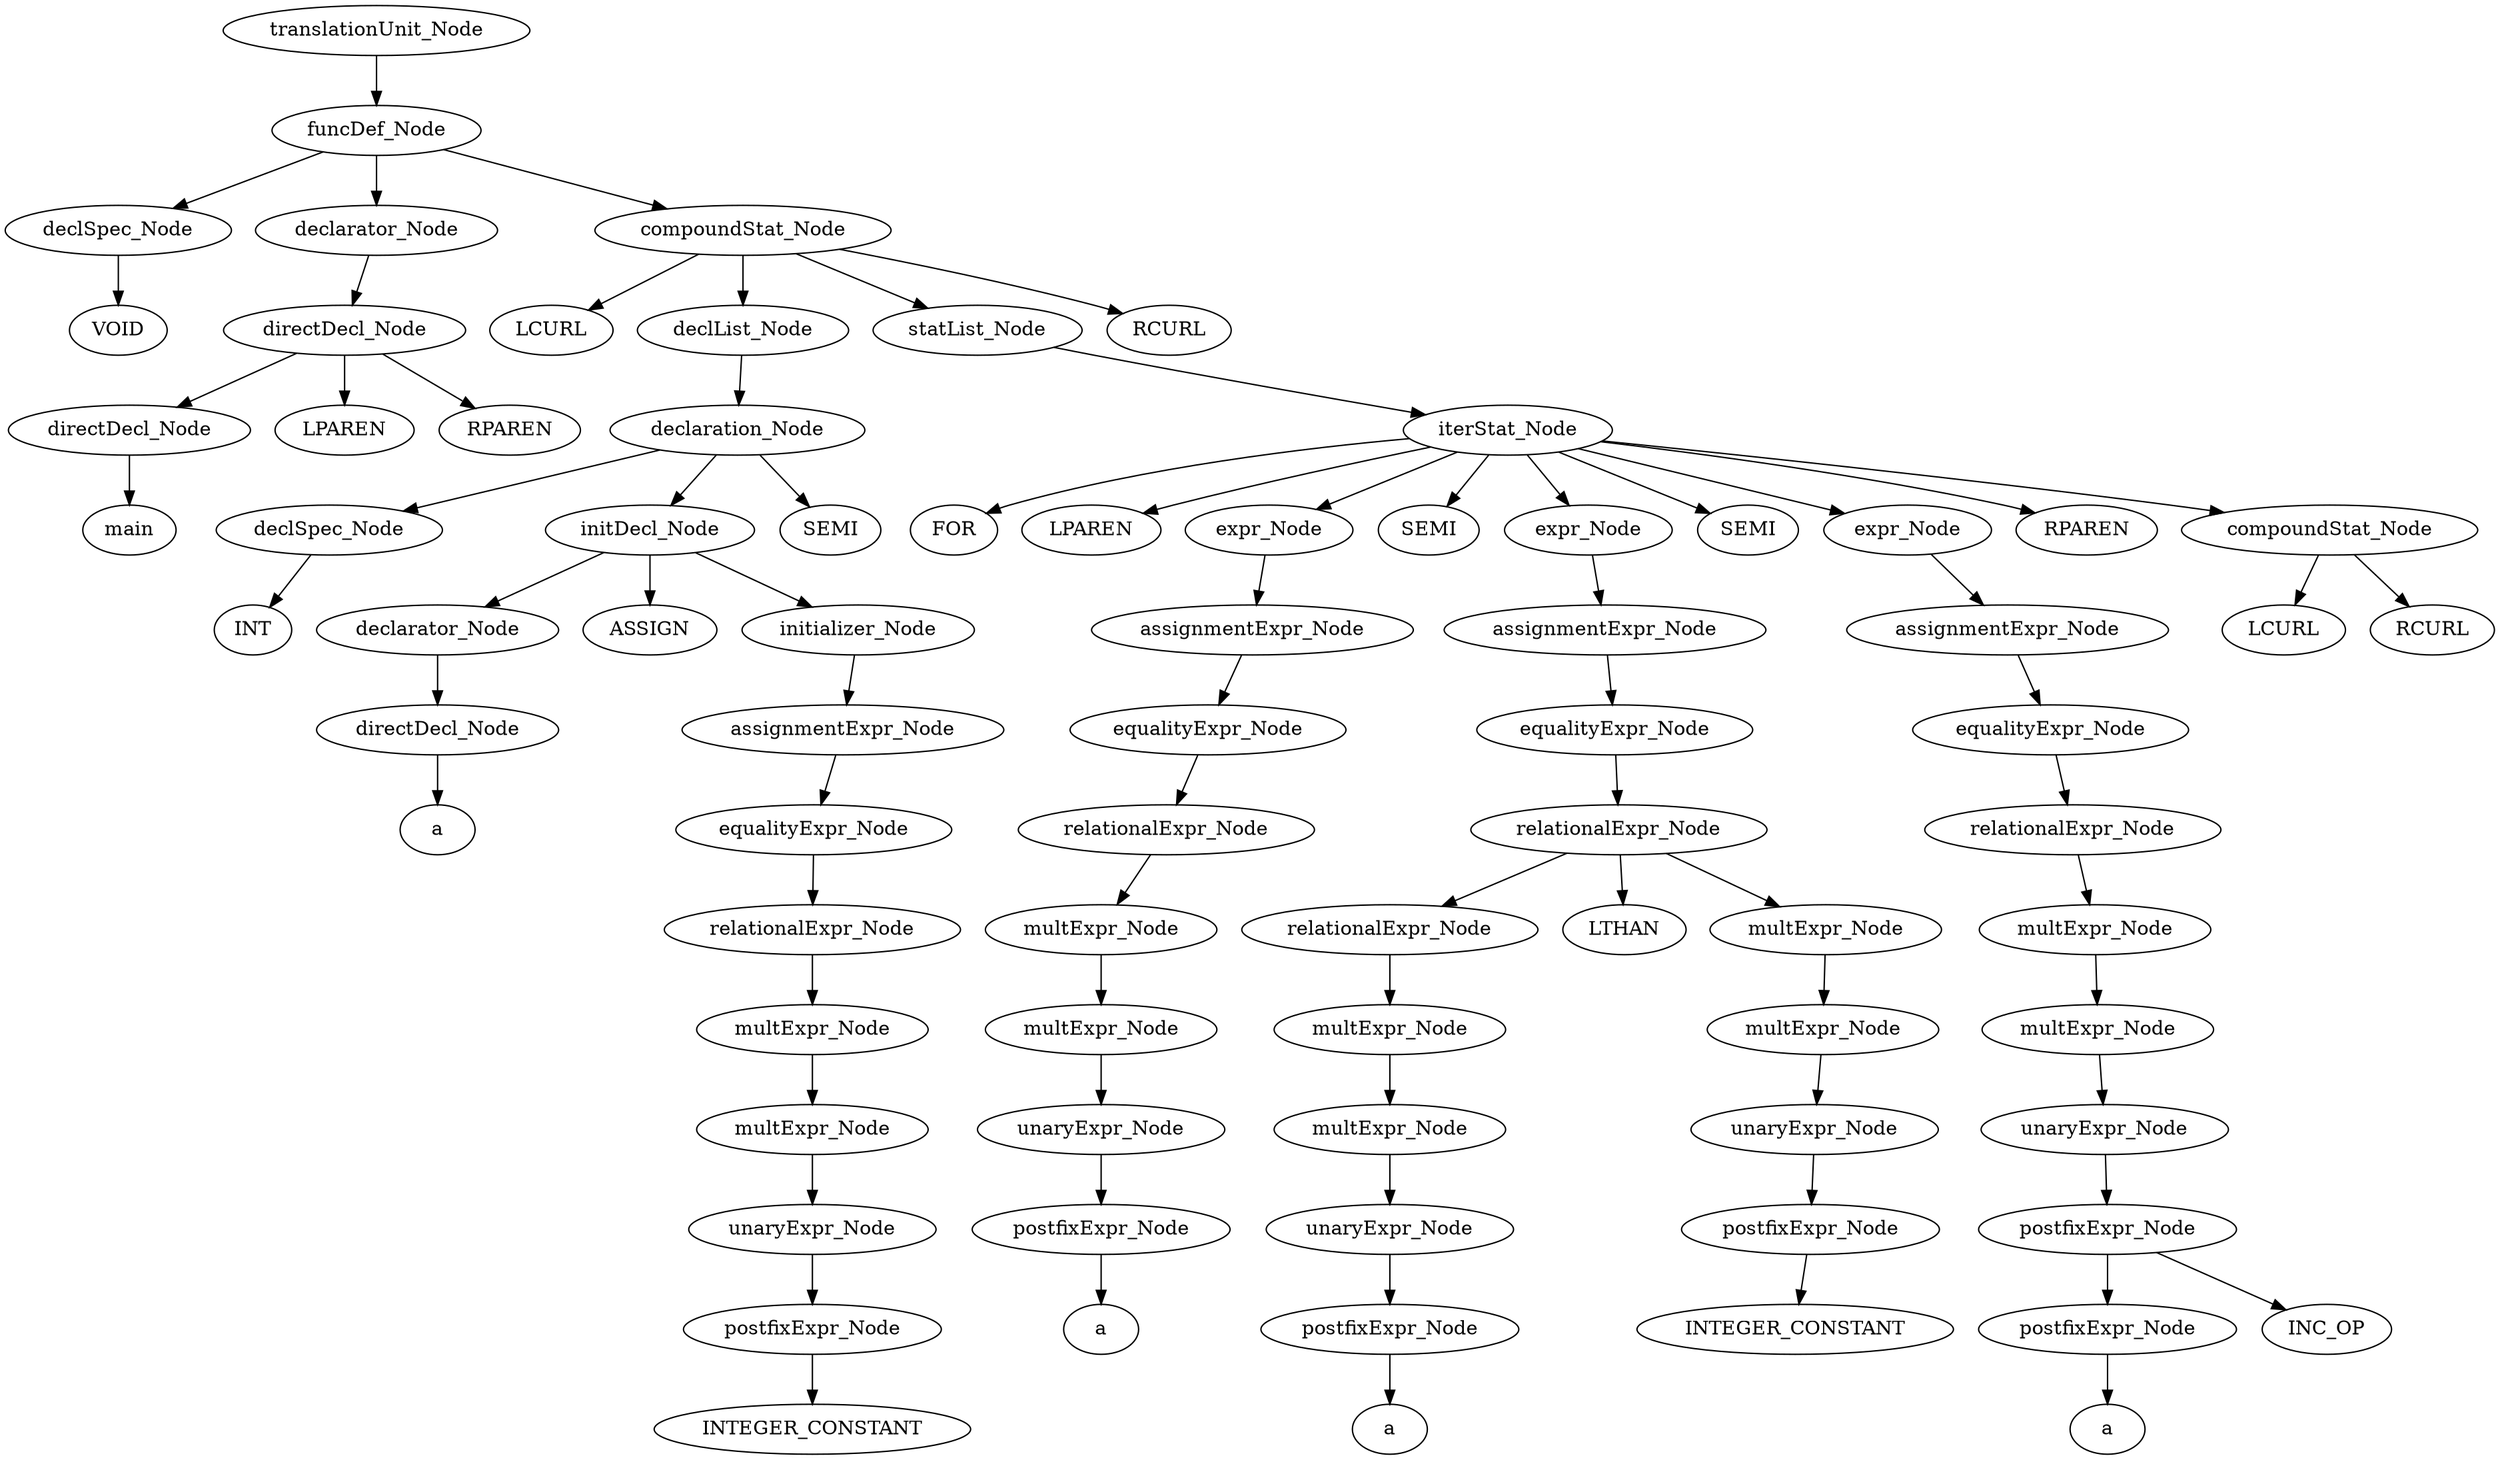 digraph{
graph[ordering = out]
VOID_1 [label = "VOID"];
declSpec_Node_2 [label = "declSpec_Node"];
declSpec_Node_2 -> VOID_1;
main_3 [label = "main"];
directDecl_Node_4 [label = "directDecl_Node"];
directDecl_Node_4 -> main_3;
directDecl_Node_5 [label = "directDecl_Node"];
directDecl_Node_5 -> directDecl_Node_4;
directDecl_Node_5 -> LPAREN0;
LPAREN0[label=LPAREN];
directDecl_Node_5 -> RPAREN1;
RPAREN1[label=RPAREN];
declarator_Node_6 [label = "declarator_Node"];
declarator_Node_6 -> directDecl_Node_5;
INT_7 [label = "INT"];
declSpec_Node_8 [label = "declSpec_Node"];
declSpec_Node_8 -> INT_7;
a_9 [label = "a"];
directDecl_Node_10 [label = "directDecl_Node"];
directDecl_Node_10 -> a_9;
declarator_Node_11 [label = "declarator_Node"];
declarator_Node_11 -> directDecl_Node_10;
INTEGER_CONSTANT_12 [label = "INTEGER_CONSTANT"];
postfixExpr_Node_13 [label = "postfixExpr_Node"];
postfixExpr_Node_13 -> INTEGER_CONSTANT_12;
unaryExpr_Node_14 [label = "unaryExpr_Node"];
unaryExpr_Node_14 -> postfixExpr_Node_13;
multExpr_Node_15 [label = "multExpr_Node"];
multExpr_Node_15 -> unaryExpr_Node_14;
multExpr_Node_16 [label = "multExpr_Node"];
multExpr_Node_16 -> multExpr_Node_15;
relationalExpr_Node_17 [label = "relationalExpr_Node"];
relationalExpr_Node_17 -> multExpr_Node_16;
equalityExpr_Node_18 [label = "equalityExpr_Node"];
equalityExpr_Node_18 -> relationalExpr_Node_17;
assignmentExpr_Node_19 [label = "assignmentExpr_Node"];
assignmentExpr_Node_19 -> equalityExpr_Node_18;
initializer_Node_20 [label = "initializer_Node"];
initializer_Node_20 -> assignmentExpr_Node_19;
initDecl_Node_21 [label = "initDecl_Node"];
initDecl_Node_21 -> declarator_Node_11;
initDecl_Node_21 -> ASSIGN2;
ASSIGN2[label=ASSIGN];
initDecl_Node_21 -> initializer_Node_20;
declaration_Node_22 [label = "declaration_Node"];
declaration_Node_22 -> declSpec_Node_8;
declaration_Node_22 -> initDecl_Node_21;
declaration_Node_22 -> SEMI3;
SEMI3[label=SEMI];
declList_Node_23 [label = "declList_Node"];
declList_Node_23 -> declaration_Node_22;
a_24 [label = "a"];
postfixExpr_Node_25 [label = "postfixExpr_Node"];
postfixExpr_Node_25 -> a_24;
unaryExpr_Node_26 [label = "unaryExpr_Node"];
unaryExpr_Node_26 -> postfixExpr_Node_25;
multExpr_Node_27 [label = "multExpr_Node"];
multExpr_Node_27 -> unaryExpr_Node_26;
multExpr_Node_28 [label = "multExpr_Node"];
multExpr_Node_28 -> multExpr_Node_27;
relationalExpr_Node_29 [label = "relationalExpr_Node"];
relationalExpr_Node_29 -> multExpr_Node_28;
equalityExpr_Node_30 [label = "equalityExpr_Node"];
equalityExpr_Node_30 -> relationalExpr_Node_29;
assignmentExpr_Node_31 [label = "assignmentExpr_Node"];
assignmentExpr_Node_31 -> equalityExpr_Node_30;
expr_Node_32 [label = "expr_Node"];
expr_Node_32 -> assignmentExpr_Node_31;
a_33 [label = "a"];
postfixExpr_Node_34 [label = "postfixExpr_Node"];
postfixExpr_Node_34 -> a_33;
unaryExpr_Node_35 [label = "unaryExpr_Node"];
unaryExpr_Node_35 -> postfixExpr_Node_34;
multExpr_Node_36 [label = "multExpr_Node"];
multExpr_Node_36 -> unaryExpr_Node_35;
multExpr_Node_37 [label = "multExpr_Node"];
multExpr_Node_37 -> multExpr_Node_36;
relationalExpr_Node_38 [label = "relationalExpr_Node"];
relationalExpr_Node_38 -> multExpr_Node_37;
INTEGER_CONSTANT_39 [label = "INTEGER_CONSTANT"];
postfixExpr_Node_40 [label = "postfixExpr_Node"];
postfixExpr_Node_40 -> INTEGER_CONSTANT_39;
unaryExpr_Node_41 [label = "unaryExpr_Node"];
unaryExpr_Node_41 -> postfixExpr_Node_40;
multExpr_Node_42 [label = "multExpr_Node"];
multExpr_Node_42 -> unaryExpr_Node_41;
multExpr_Node_43 [label = "multExpr_Node"];
multExpr_Node_43 -> multExpr_Node_42;
relationalExpr_Node_44 [label = "relationalExpr_Node"];
relationalExpr_Node_44 -> relationalExpr_Node_38;
relationalExpr_Node_44 -> LTHAN4;
LTHAN4[label=LTHAN];
relationalExpr_Node_44 -> multExpr_Node_43;
equalityExpr_Node_45 [label = "equalityExpr_Node"];
equalityExpr_Node_45 -> relationalExpr_Node_44;
assignmentExpr_Node_46 [label = "assignmentExpr_Node"];
assignmentExpr_Node_46 -> equalityExpr_Node_45;
expr_Node_47 [label = "expr_Node"];
expr_Node_47 -> assignmentExpr_Node_46;
a_48 [label = "a"];
postfixExpr_Node_49 [label = "postfixExpr_Node"];
postfixExpr_Node_49 -> a_48;
postfixExpr_Node_50 [label = "postfixExpr_Node"];
postfixExpr_Node_50 -> postfixExpr_Node_49;
postfixExpr_Node_50 -> INC_OP5;
INC_OP5[label=INC_OP];
unaryExpr_Node_51 [label = "unaryExpr_Node"];
unaryExpr_Node_51 -> postfixExpr_Node_50;
multExpr_Node_52 [label = "multExpr_Node"];
multExpr_Node_52 -> unaryExpr_Node_51;
multExpr_Node_53 [label = "multExpr_Node"];
multExpr_Node_53 -> multExpr_Node_52;
relationalExpr_Node_54 [label = "relationalExpr_Node"];
relationalExpr_Node_54 -> multExpr_Node_53;
equalityExpr_Node_55 [label = "equalityExpr_Node"];
equalityExpr_Node_55 -> relationalExpr_Node_54;
assignmentExpr_Node_56 [label = "assignmentExpr_Node"];
assignmentExpr_Node_56 -> equalityExpr_Node_55;
expr_Node_57 [label = "expr_Node"];
expr_Node_57 -> assignmentExpr_Node_56;
compoundStat_Node_58 [label = "compoundStat_Node"];
compoundStat_Node_58 -> LCURL6;
LCURL6[label=LCURL];
compoundStat_Node_58 -> RCURL7;
RCURL7[label=RCURL];
iterStat_Node_59 [label = "iterStat_Node"];
iterStat_Node_59 -> FOR8;
FOR8[label=FOR];
iterStat_Node_59 -> LPAREN9;
LPAREN9[label=LPAREN];
iterStat_Node_59 -> expr_Node_32;
iterStat_Node_59 -> SEMI10;
SEMI10[label=SEMI];
iterStat_Node_59 -> expr_Node_47;
iterStat_Node_59 -> SEMI11;
SEMI11[label=SEMI];
iterStat_Node_59 -> expr_Node_57;
iterStat_Node_59 -> RPAREN12;
RPAREN12[label=RPAREN];
iterStat_Node_59 -> compoundStat_Node_58;
statList_Node_60 [label = "statList_Node"];
statList_Node_60 -> iterStat_Node_59;
compoundStat_Node_61 [label = "compoundStat_Node"];
compoundStat_Node_61 -> LCURL13;
LCURL13[label=LCURL];
compoundStat_Node_61 -> declList_Node_23;
compoundStat_Node_61 -> statList_Node_60;
compoundStat_Node_61 -> RCURL14;
RCURL14[label=RCURL];
funcDef_Node_62 [label = "funcDef_Node"];
funcDef_Node_62 -> declSpec_Node_2;
funcDef_Node_62 -> declarator_Node_6;
funcDef_Node_62 -> compoundStat_Node_61;
translationUnit_Node_63 [label = "translationUnit_Node"];
translationUnit_Node_63 -> funcDef_Node_62;
}
